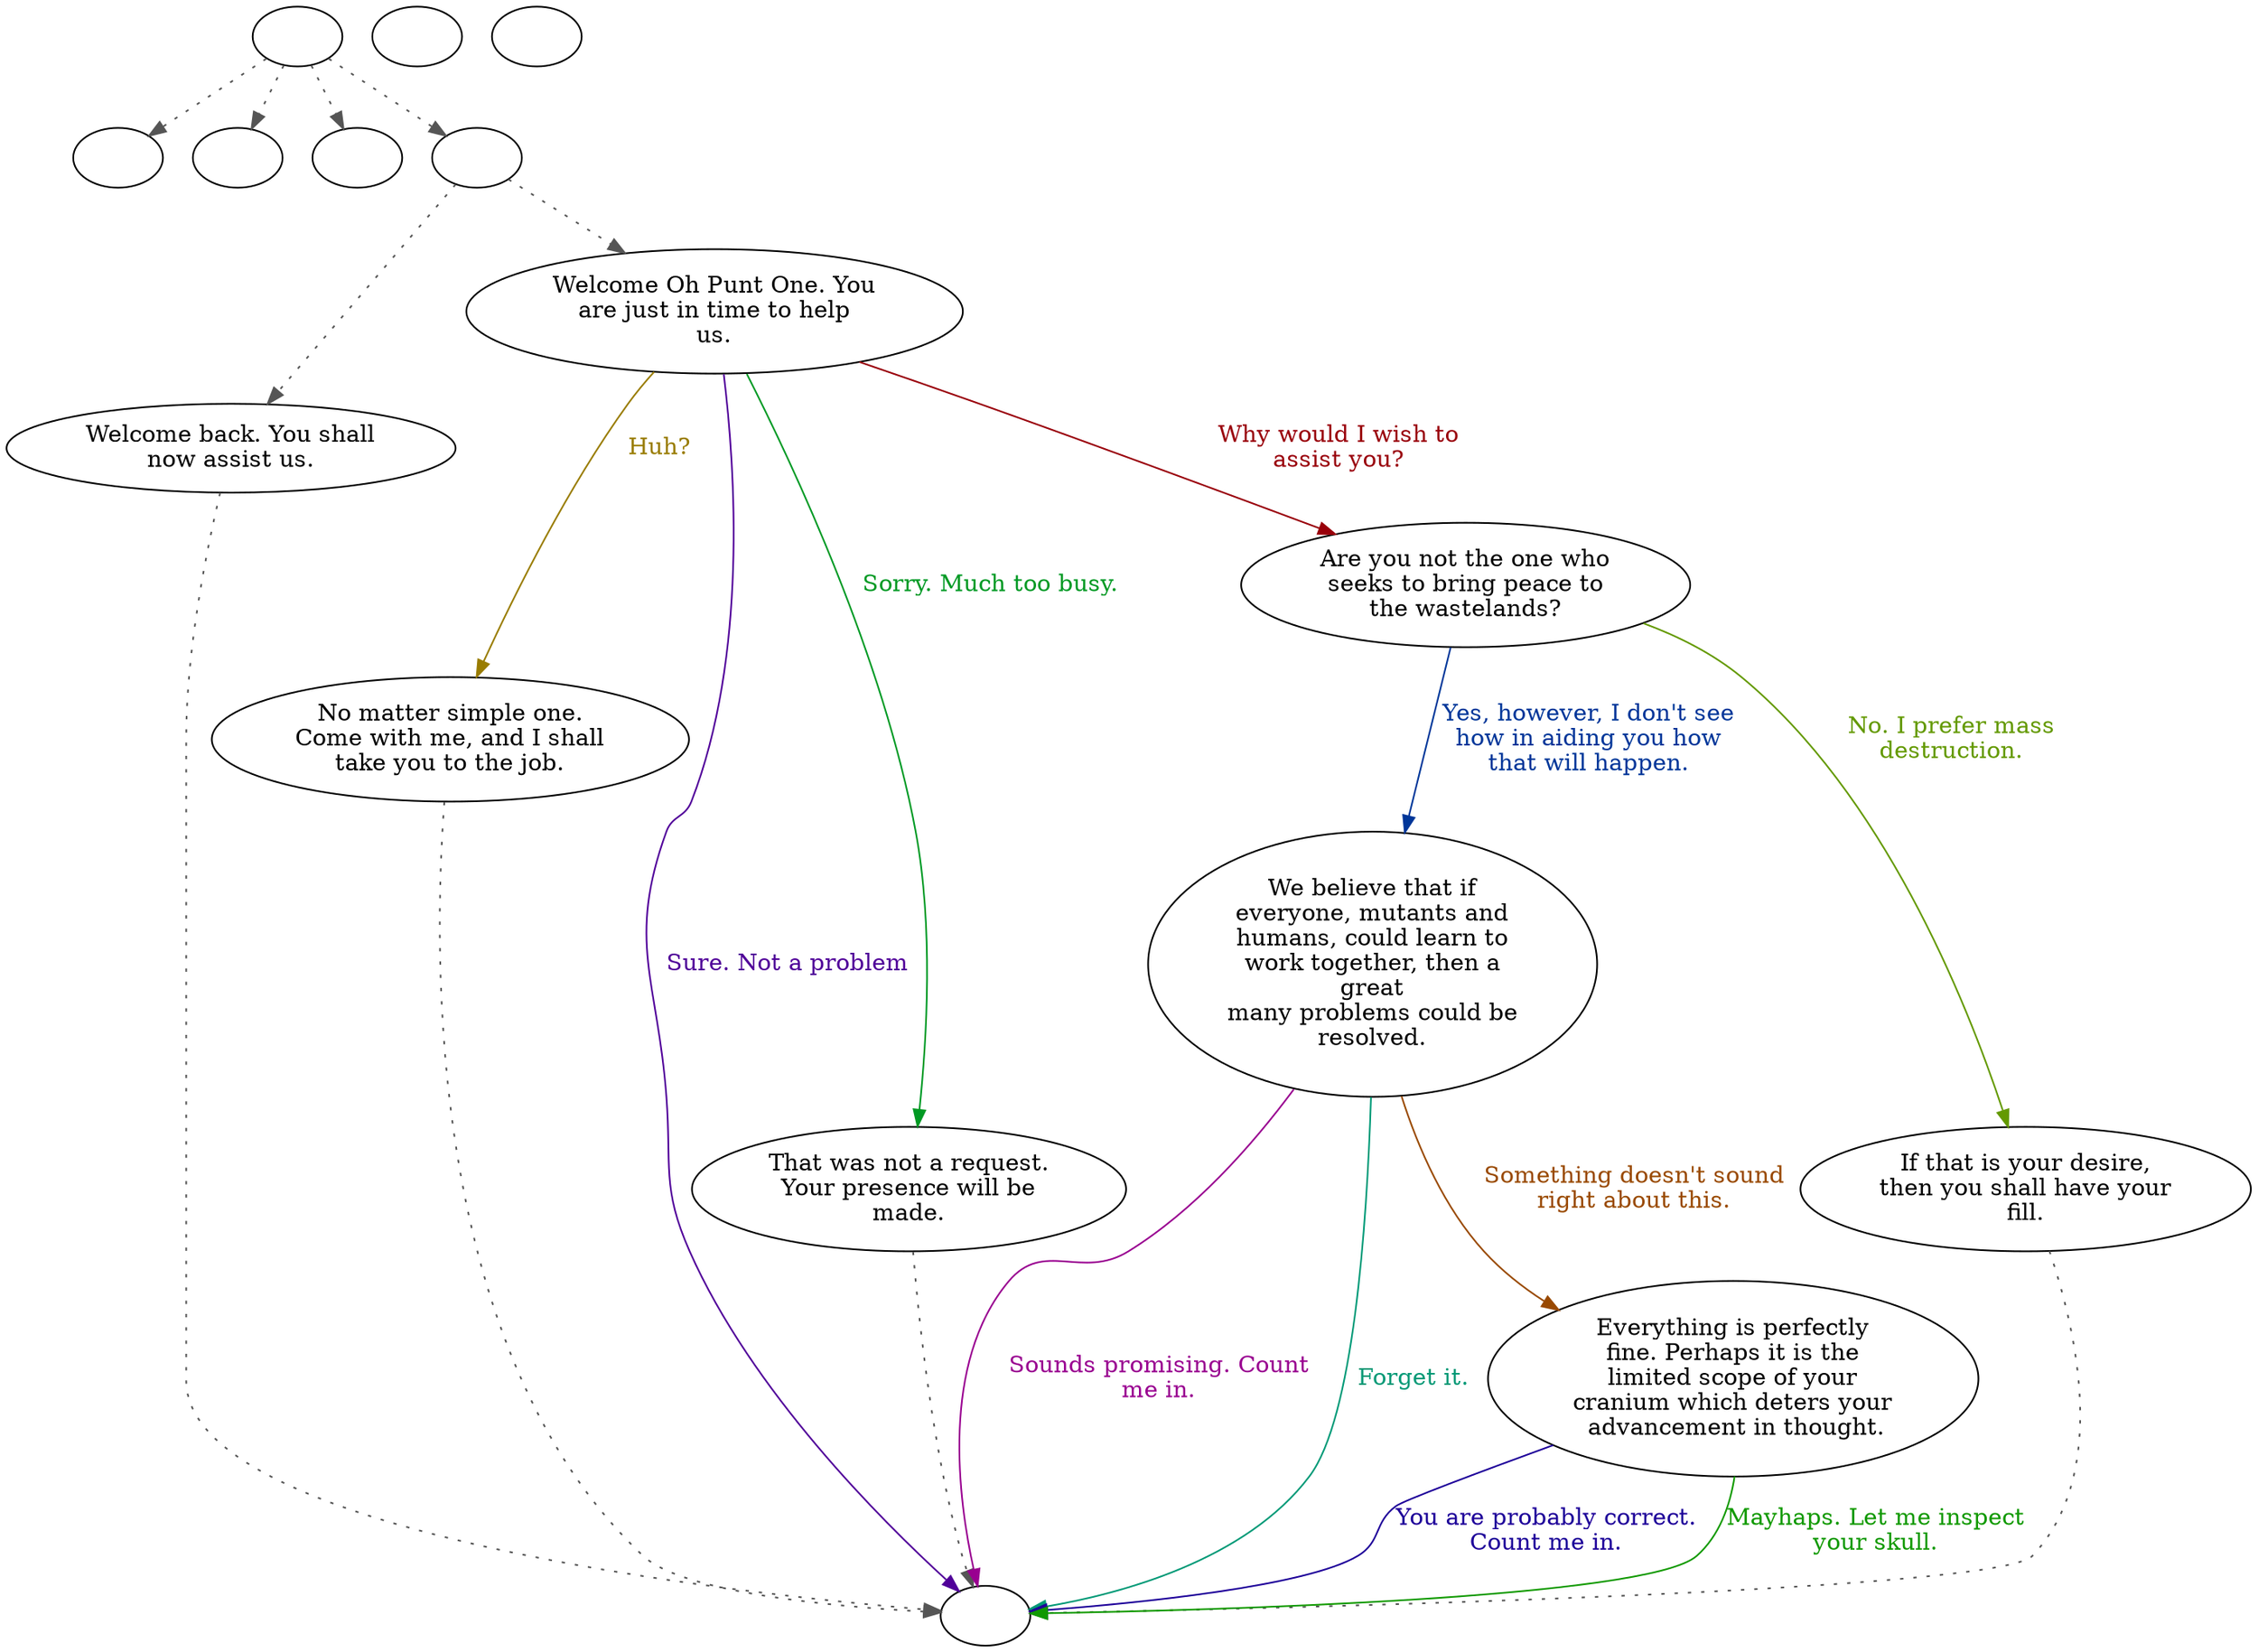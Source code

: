 digraph THSUPMUT {
  "start" [style=filled       fillcolor="#FFFFFF"       color="#000000"]
  "start" -> "critter_p_proc" [style=dotted color="#555555"]
  "start" -> "look_at_p_proc" [style=dotted color="#555555"]
  "start" -> "pickup_p_proc" [style=dotted color="#555555"]
  "start" -> "talk_p_proc" [style=dotted color="#555555"]
  "start" [label=""]
  "critter_p_proc" [style=filled       fillcolor="#FFFFFF"       color="#000000"]
  "critter_p_proc" [label=""]
  "destroy_p_proc" [style=filled       fillcolor="#FFFFFF"       color="#000000"]
  "destroy_p_proc" [label=""]
  "look_at_p_proc" [style=filled       fillcolor="#FFFFFF"       color="#000000"]
  "look_at_p_proc" [label=""]
  "pickup_p_proc" [style=filled       fillcolor="#FFFFFF"       color="#000000"]
  "pickup_p_proc" [label=""]
  "talk_p_proc" [style=filled       fillcolor="#FFFFFF"       color="#000000"]
  "talk_p_proc" -> "goto7" [style=dotted color="#555555"]
  "talk_p_proc" -> "goto0" [style=dotted color="#555555"]
  "talk_p_proc" [label=""]
  "goto0" [style=filled       fillcolor="#FFFFFF"       color="#000000"]
  "goto0" [label="Welcome Oh Punt One. You\nare just in time to help\nus."]
  "goto0" -> "goto1" [label="Huh?" color="#997C00" fontcolor="#997C00"]
  "goto0" -> "combat" [label="Sure. Not a problem" color="#500099" fontcolor="#500099"]
  "goto0" -> "goto2" [label="Sorry. Much too busy." color="#009923" fontcolor="#009923"]
  "goto0" -> "goto3" [label="Why would I wish to\nassist you?" color="#99000A" fontcolor="#99000A"]
  "goto1" [style=filled       fillcolor="#FFFFFF"       color="#000000"]
  "goto1" -> "combat" [style=dotted color="#555555"]
  "goto1" [label="No matter simple one.\nCome with me, and I shall\ntake you to the job."]
  "goto2" [style=filled       fillcolor="#FFFFFF"       color="#000000"]
  "goto2" -> "combat" [style=dotted color="#555555"]
  "goto2" [label="That was not a request.\nYour presence will be\nmade."]
  "goto3" [style=filled       fillcolor="#FFFFFF"       color="#000000"]
  "goto3" [label="Are you not the one who\nseeks to bring peace to\nthe wastelands?"]
  "goto3" -> "goto4" [label="Yes, however, I don't see\nhow in aiding you how\nthat will happen." color="#003699" fontcolor="#003699"]
  "goto3" -> "goto6" [label="No. I prefer mass\ndestruction." color="#639900" fontcolor="#639900"]
  "goto4" [style=filled       fillcolor="#FFFFFF"       color="#000000"]
  "goto4" [label="We believe that if\neveryone, mutants and\nhumans, could learn to\nwork together, then a\ngreat\nmany problems could be\nresolved."]
  "goto4" -> "combat" [label="Sounds promising. Count\nme in." color="#990090" fontcolor="#990090"]
  "goto4" -> "combat" [label="Forget it." color="#009976" fontcolor="#009976"]
  "goto4" -> "goto5" [label="Something doesn't sound\nright about this." color="#994900" fontcolor="#994900"]
  "goto5" [style=filled       fillcolor="#FFFFFF"       color="#000000"]
  "goto5" [label="Everything is perfectly\nfine. Perhaps it is the\nlimited scope of your\ncranium which deters your\n advancement in thought."]
  "goto5" -> "combat" [label="You are probably correct.\nCount me in." color="#1D0099" fontcolor="#1D0099"]
  "goto5" -> "combat" [label="Mayhaps. Let me inspect\nyour skull." color="#109900" fontcolor="#109900"]
  "goto6" [style=filled       fillcolor="#FFFFFF"       color="#000000"]
  "goto6" -> "combat" [style=dotted color="#555555"]
  "goto6" [label="If that is your desire,\nthen you shall have your\nfill."]
  "goto7" [style=filled       fillcolor="#FFFFFF"       color="#000000"]
  "goto7" -> "combat" [style=dotted color="#555555"]
  "goto7" [label="Welcome back. You shall\nnow assist us."]
  "combat" [style=filled       fillcolor="#FFFFFF"       color="#000000"]
  "combat" [label=""]
  "gotoend" [style=filled       fillcolor="#FFFFFF"       color="#000000"]
  "gotoend" [label=""]
}